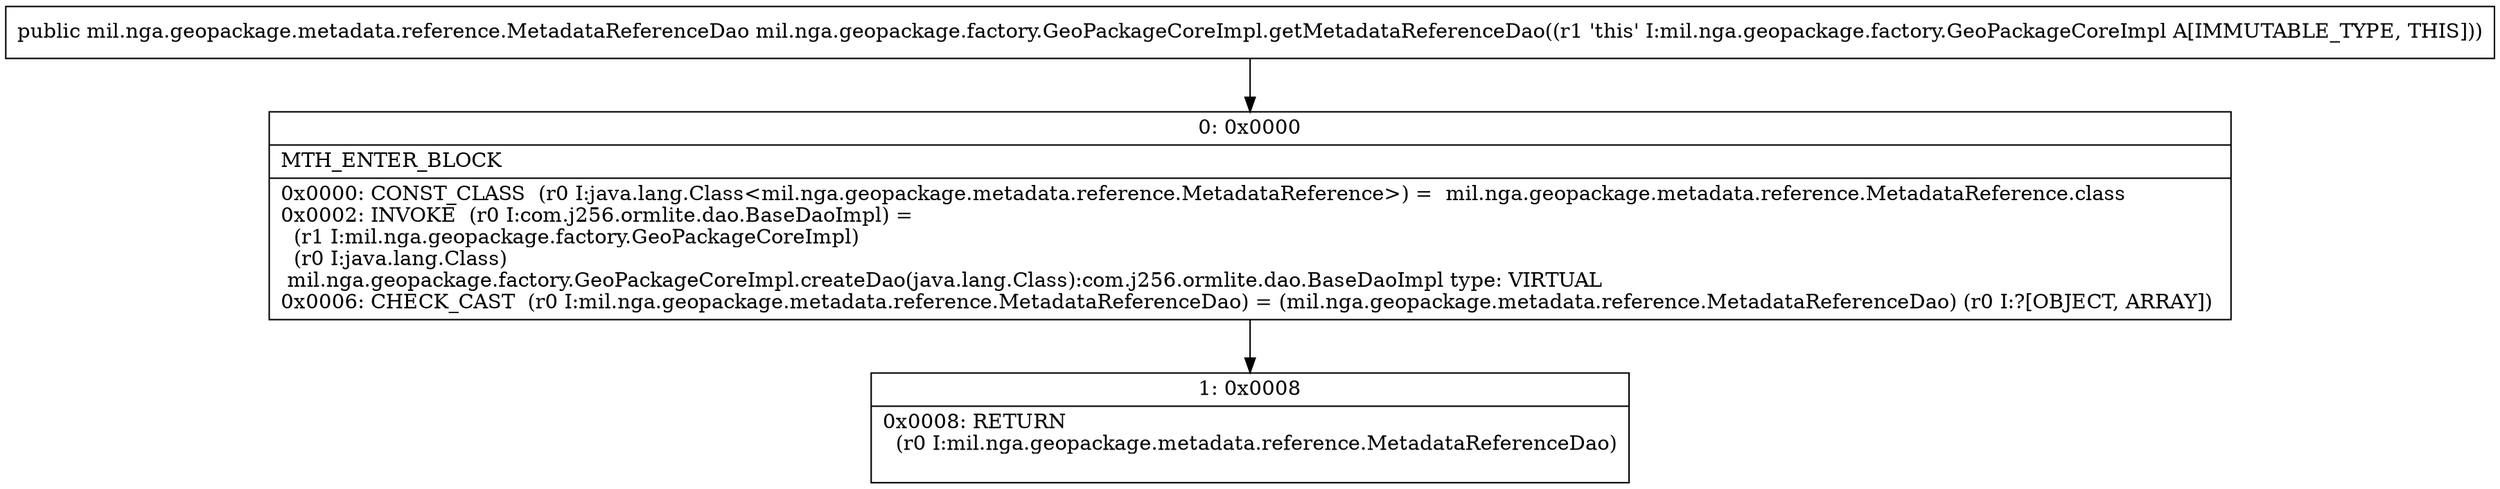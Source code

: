 digraph "CFG formil.nga.geopackage.factory.GeoPackageCoreImpl.getMetadataReferenceDao()Lmil\/nga\/geopackage\/metadata\/reference\/MetadataReferenceDao;" {
Node_0 [shape=record,label="{0\:\ 0x0000|MTH_ENTER_BLOCK\l|0x0000: CONST_CLASS  (r0 I:java.lang.Class\<mil.nga.geopackage.metadata.reference.MetadataReference\>) =  mil.nga.geopackage.metadata.reference.MetadataReference.class \l0x0002: INVOKE  (r0 I:com.j256.ormlite.dao.BaseDaoImpl) = \l  (r1 I:mil.nga.geopackage.factory.GeoPackageCoreImpl)\l  (r0 I:java.lang.Class)\l mil.nga.geopackage.factory.GeoPackageCoreImpl.createDao(java.lang.Class):com.j256.ormlite.dao.BaseDaoImpl type: VIRTUAL \l0x0006: CHECK_CAST  (r0 I:mil.nga.geopackage.metadata.reference.MetadataReferenceDao) = (mil.nga.geopackage.metadata.reference.MetadataReferenceDao) (r0 I:?[OBJECT, ARRAY]) \l}"];
Node_1 [shape=record,label="{1\:\ 0x0008|0x0008: RETURN  \l  (r0 I:mil.nga.geopackage.metadata.reference.MetadataReferenceDao)\l \l}"];
MethodNode[shape=record,label="{public mil.nga.geopackage.metadata.reference.MetadataReferenceDao mil.nga.geopackage.factory.GeoPackageCoreImpl.getMetadataReferenceDao((r1 'this' I:mil.nga.geopackage.factory.GeoPackageCoreImpl A[IMMUTABLE_TYPE, THIS])) }"];
MethodNode -> Node_0;
Node_0 -> Node_1;
}

